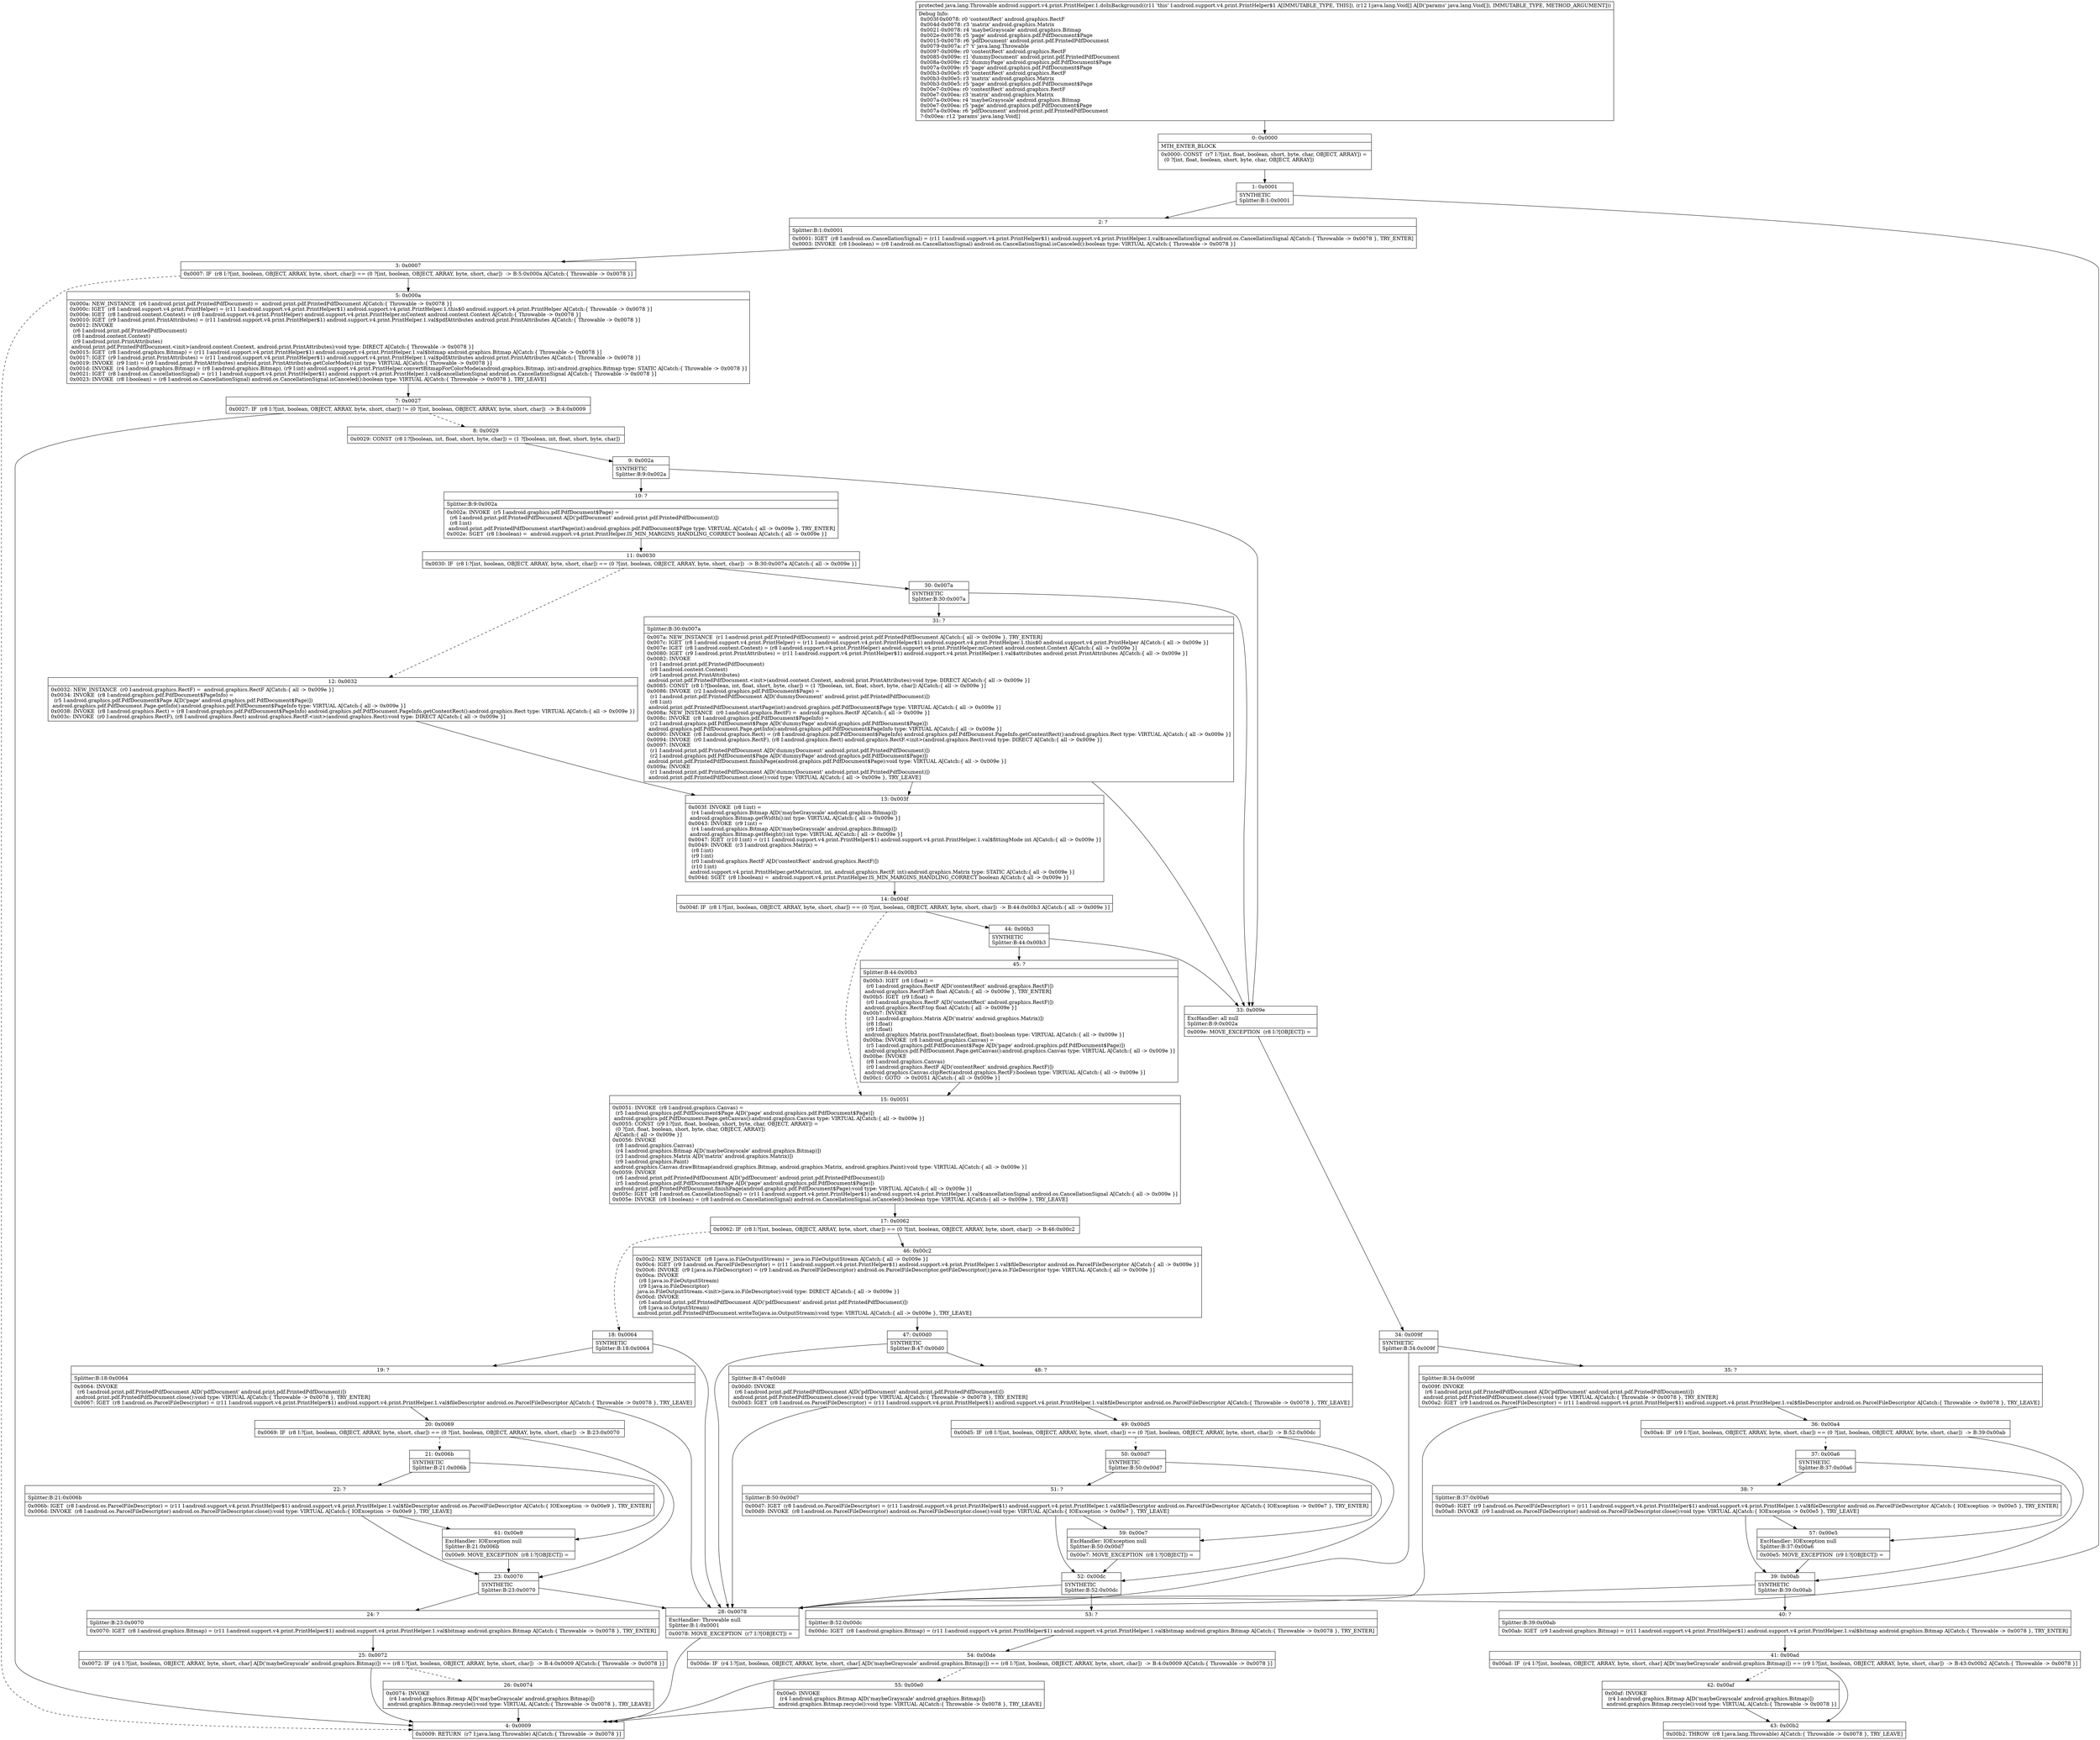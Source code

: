 digraph "CFG forandroid.support.v4.print.PrintHelper.1.doInBackground([Ljava\/lang\/Void;)Ljava\/lang\/Throwable;" {
Node_0 [shape=record,label="{0\:\ 0x0000|MTH_ENTER_BLOCK\l|0x0000: CONST  (r7 I:?[int, float, boolean, short, byte, char, OBJECT, ARRAY]) = \l  (0 ?[int, float, boolean, short, byte, char, OBJECT, ARRAY])\l \l}"];
Node_1 [shape=record,label="{1\:\ 0x0001|SYNTHETIC\lSplitter:B:1:0x0001\l}"];
Node_2 [shape=record,label="{2\:\ ?|Splitter:B:1:0x0001\l|0x0001: IGET  (r8 I:android.os.CancellationSignal) = (r11 I:android.support.v4.print.PrintHelper$1) android.support.v4.print.PrintHelper.1.val$cancellationSignal android.os.CancellationSignal A[Catch:\{ Throwable \-\> 0x0078 \}, TRY_ENTER]\l0x0003: INVOKE  (r8 I:boolean) = (r8 I:android.os.CancellationSignal) android.os.CancellationSignal.isCanceled():boolean type: VIRTUAL A[Catch:\{ Throwable \-\> 0x0078 \}]\l}"];
Node_3 [shape=record,label="{3\:\ 0x0007|0x0007: IF  (r8 I:?[int, boolean, OBJECT, ARRAY, byte, short, char]) == (0 ?[int, boolean, OBJECT, ARRAY, byte, short, char])  \-\> B:5:0x000a A[Catch:\{ Throwable \-\> 0x0078 \}]\l}"];
Node_4 [shape=record,label="{4\:\ 0x0009|0x0009: RETURN  (r7 I:java.lang.Throwable) A[Catch:\{ Throwable \-\> 0x0078 \}]\l}"];
Node_5 [shape=record,label="{5\:\ 0x000a|0x000a: NEW_INSTANCE  (r6 I:android.print.pdf.PrintedPdfDocument) =  android.print.pdf.PrintedPdfDocument A[Catch:\{ Throwable \-\> 0x0078 \}]\l0x000c: IGET  (r8 I:android.support.v4.print.PrintHelper) = (r11 I:android.support.v4.print.PrintHelper$1) android.support.v4.print.PrintHelper.1.this$0 android.support.v4.print.PrintHelper A[Catch:\{ Throwable \-\> 0x0078 \}]\l0x000e: IGET  (r8 I:android.content.Context) = (r8 I:android.support.v4.print.PrintHelper) android.support.v4.print.PrintHelper.mContext android.content.Context A[Catch:\{ Throwable \-\> 0x0078 \}]\l0x0010: IGET  (r9 I:android.print.PrintAttributes) = (r11 I:android.support.v4.print.PrintHelper$1) android.support.v4.print.PrintHelper.1.val$pdfAttributes android.print.PrintAttributes A[Catch:\{ Throwable \-\> 0x0078 \}]\l0x0012: INVOKE  \l  (r6 I:android.print.pdf.PrintedPdfDocument)\l  (r8 I:android.content.Context)\l  (r9 I:android.print.PrintAttributes)\l android.print.pdf.PrintedPdfDocument.\<init\>(android.content.Context, android.print.PrintAttributes):void type: DIRECT A[Catch:\{ Throwable \-\> 0x0078 \}]\l0x0015: IGET  (r8 I:android.graphics.Bitmap) = (r11 I:android.support.v4.print.PrintHelper$1) android.support.v4.print.PrintHelper.1.val$bitmap android.graphics.Bitmap A[Catch:\{ Throwable \-\> 0x0078 \}]\l0x0017: IGET  (r9 I:android.print.PrintAttributes) = (r11 I:android.support.v4.print.PrintHelper$1) android.support.v4.print.PrintHelper.1.val$pdfAttributes android.print.PrintAttributes A[Catch:\{ Throwable \-\> 0x0078 \}]\l0x0019: INVOKE  (r9 I:int) = (r9 I:android.print.PrintAttributes) android.print.PrintAttributes.getColorMode():int type: VIRTUAL A[Catch:\{ Throwable \-\> 0x0078 \}]\l0x001d: INVOKE  (r4 I:android.graphics.Bitmap) = (r8 I:android.graphics.Bitmap), (r9 I:int) android.support.v4.print.PrintHelper.convertBitmapForColorMode(android.graphics.Bitmap, int):android.graphics.Bitmap type: STATIC A[Catch:\{ Throwable \-\> 0x0078 \}]\l0x0021: IGET  (r8 I:android.os.CancellationSignal) = (r11 I:android.support.v4.print.PrintHelper$1) android.support.v4.print.PrintHelper.1.val$cancellationSignal android.os.CancellationSignal A[Catch:\{ Throwable \-\> 0x0078 \}]\l0x0023: INVOKE  (r8 I:boolean) = (r8 I:android.os.CancellationSignal) android.os.CancellationSignal.isCanceled():boolean type: VIRTUAL A[Catch:\{ Throwable \-\> 0x0078 \}, TRY_LEAVE]\l}"];
Node_7 [shape=record,label="{7\:\ 0x0027|0x0027: IF  (r8 I:?[int, boolean, OBJECT, ARRAY, byte, short, char]) != (0 ?[int, boolean, OBJECT, ARRAY, byte, short, char])  \-\> B:4:0x0009 \l}"];
Node_8 [shape=record,label="{8\:\ 0x0029|0x0029: CONST  (r8 I:?[boolean, int, float, short, byte, char]) = (1 ?[boolean, int, float, short, byte, char]) \l}"];
Node_9 [shape=record,label="{9\:\ 0x002a|SYNTHETIC\lSplitter:B:9:0x002a\l}"];
Node_10 [shape=record,label="{10\:\ ?|Splitter:B:9:0x002a\l|0x002a: INVOKE  (r5 I:android.graphics.pdf.PdfDocument$Page) = \l  (r6 I:android.print.pdf.PrintedPdfDocument A[D('pdfDocument' android.print.pdf.PrintedPdfDocument)])\l  (r8 I:int)\l android.print.pdf.PrintedPdfDocument.startPage(int):android.graphics.pdf.PdfDocument$Page type: VIRTUAL A[Catch:\{ all \-\> 0x009e \}, TRY_ENTER]\l0x002e: SGET  (r8 I:boolean) =  android.support.v4.print.PrintHelper.IS_MIN_MARGINS_HANDLING_CORRECT boolean A[Catch:\{ all \-\> 0x009e \}]\l}"];
Node_11 [shape=record,label="{11\:\ 0x0030|0x0030: IF  (r8 I:?[int, boolean, OBJECT, ARRAY, byte, short, char]) == (0 ?[int, boolean, OBJECT, ARRAY, byte, short, char])  \-\> B:30:0x007a A[Catch:\{ all \-\> 0x009e \}]\l}"];
Node_12 [shape=record,label="{12\:\ 0x0032|0x0032: NEW_INSTANCE  (r0 I:android.graphics.RectF) =  android.graphics.RectF A[Catch:\{ all \-\> 0x009e \}]\l0x0034: INVOKE  (r8 I:android.graphics.pdf.PdfDocument$PageInfo) = \l  (r5 I:android.graphics.pdf.PdfDocument$Page A[D('page' android.graphics.pdf.PdfDocument$Page)])\l android.graphics.pdf.PdfDocument.Page.getInfo():android.graphics.pdf.PdfDocument$PageInfo type: VIRTUAL A[Catch:\{ all \-\> 0x009e \}]\l0x0038: INVOKE  (r8 I:android.graphics.Rect) = (r8 I:android.graphics.pdf.PdfDocument$PageInfo) android.graphics.pdf.PdfDocument.PageInfo.getContentRect():android.graphics.Rect type: VIRTUAL A[Catch:\{ all \-\> 0x009e \}]\l0x003c: INVOKE  (r0 I:android.graphics.RectF), (r8 I:android.graphics.Rect) android.graphics.RectF.\<init\>(android.graphics.Rect):void type: DIRECT A[Catch:\{ all \-\> 0x009e \}]\l}"];
Node_13 [shape=record,label="{13\:\ 0x003f|0x003f: INVOKE  (r8 I:int) = \l  (r4 I:android.graphics.Bitmap A[D('maybeGrayscale' android.graphics.Bitmap)])\l android.graphics.Bitmap.getWidth():int type: VIRTUAL A[Catch:\{ all \-\> 0x009e \}]\l0x0043: INVOKE  (r9 I:int) = \l  (r4 I:android.graphics.Bitmap A[D('maybeGrayscale' android.graphics.Bitmap)])\l android.graphics.Bitmap.getHeight():int type: VIRTUAL A[Catch:\{ all \-\> 0x009e \}]\l0x0047: IGET  (r10 I:int) = (r11 I:android.support.v4.print.PrintHelper$1) android.support.v4.print.PrintHelper.1.val$fittingMode int A[Catch:\{ all \-\> 0x009e \}]\l0x0049: INVOKE  (r3 I:android.graphics.Matrix) = \l  (r8 I:int)\l  (r9 I:int)\l  (r0 I:android.graphics.RectF A[D('contentRect' android.graphics.RectF)])\l  (r10 I:int)\l android.support.v4.print.PrintHelper.getMatrix(int, int, android.graphics.RectF, int):android.graphics.Matrix type: STATIC A[Catch:\{ all \-\> 0x009e \}]\l0x004d: SGET  (r8 I:boolean) =  android.support.v4.print.PrintHelper.IS_MIN_MARGINS_HANDLING_CORRECT boolean A[Catch:\{ all \-\> 0x009e \}]\l}"];
Node_14 [shape=record,label="{14\:\ 0x004f|0x004f: IF  (r8 I:?[int, boolean, OBJECT, ARRAY, byte, short, char]) == (0 ?[int, boolean, OBJECT, ARRAY, byte, short, char])  \-\> B:44:0x00b3 A[Catch:\{ all \-\> 0x009e \}]\l}"];
Node_15 [shape=record,label="{15\:\ 0x0051|0x0051: INVOKE  (r8 I:android.graphics.Canvas) = \l  (r5 I:android.graphics.pdf.PdfDocument$Page A[D('page' android.graphics.pdf.PdfDocument$Page)])\l android.graphics.pdf.PdfDocument.Page.getCanvas():android.graphics.Canvas type: VIRTUAL A[Catch:\{ all \-\> 0x009e \}]\l0x0055: CONST  (r9 I:?[int, float, boolean, short, byte, char, OBJECT, ARRAY]) = \l  (0 ?[int, float, boolean, short, byte, char, OBJECT, ARRAY])\l A[Catch:\{ all \-\> 0x009e \}]\l0x0056: INVOKE  \l  (r8 I:android.graphics.Canvas)\l  (r4 I:android.graphics.Bitmap A[D('maybeGrayscale' android.graphics.Bitmap)])\l  (r3 I:android.graphics.Matrix A[D('matrix' android.graphics.Matrix)])\l  (r9 I:android.graphics.Paint)\l android.graphics.Canvas.drawBitmap(android.graphics.Bitmap, android.graphics.Matrix, android.graphics.Paint):void type: VIRTUAL A[Catch:\{ all \-\> 0x009e \}]\l0x0059: INVOKE  \l  (r6 I:android.print.pdf.PrintedPdfDocument A[D('pdfDocument' android.print.pdf.PrintedPdfDocument)])\l  (r5 I:android.graphics.pdf.PdfDocument$Page A[D('page' android.graphics.pdf.PdfDocument$Page)])\l android.print.pdf.PrintedPdfDocument.finishPage(android.graphics.pdf.PdfDocument$Page):void type: VIRTUAL A[Catch:\{ all \-\> 0x009e \}]\l0x005c: IGET  (r8 I:android.os.CancellationSignal) = (r11 I:android.support.v4.print.PrintHelper$1) android.support.v4.print.PrintHelper.1.val$cancellationSignal android.os.CancellationSignal A[Catch:\{ all \-\> 0x009e \}]\l0x005e: INVOKE  (r8 I:boolean) = (r8 I:android.os.CancellationSignal) android.os.CancellationSignal.isCanceled():boolean type: VIRTUAL A[Catch:\{ all \-\> 0x009e \}, TRY_LEAVE]\l}"];
Node_17 [shape=record,label="{17\:\ 0x0062|0x0062: IF  (r8 I:?[int, boolean, OBJECT, ARRAY, byte, short, char]) == (0 ?[int, boolean, OBJECT, ARRAY, byte, short, char])  \-\> B:46:0x00c2 \l}"];
Node_18 [shape=record,label="{18\:\ 0x0064|SYNTHETIC\lSplitter:B:18:0x0064\l}"];
Node_19 [shape=record,label="{19\:\ ?|Splitter:B:18:0x0064\l|0x0064: INVOKE  \l  (r6 I:android.print.pdf.PrintedPdfDocument A[D('pdfDocument' android.print.pdf.PrintedPdfDocument)])\l android.print.pdf.PrintedPdfDocument.close():void type: VIRTUAL A[Catch:\{ Throwable \-\> 0x0078 \}, TRY_ENTER]\l0x0067: IGET  (r8 I:android.os.ParcelFileDescriptor) = (r11 I:android.support.v4.print.PrintHelper$1) android.support.v4.print.PrintHelper.1.val$fileDescriptor android.os.ParcelFileDescriptor A[Catch:\{ Throwable \-\> 0x0078 \}, TRY_LEAVE]\l}"];
Node_20 [shape=record,label="{20\:\ 0x0069|0x0069: IF  (r8 I:?[int, boolean, OBJECT, ARRAY, byte, short, char]) == (0 ?[int, boolean, OBJECT, ARRAY, byte, short, char])  \-\> B:23:0x0070 \l}"];
Node_21 [shape=record,label="{21\:\ 0x006b|SYNTHETIC\lSplitter:B:21:0x006b\l}"];
Node_22 [shape=record,label="{22\:\ ?|Splitter:B:21:0x006b\l|0x006b: IGET  (r8 I:android.os.ParcelFileDescriptor) = (r11 I:android.support.v4.print.PrintHelper$1) android.support.v4.print.PrintHelper.1.val$fileDescriptor android.os.ParcelFileDescriptor A[Catch:\{ IOException \-\> 0x00e9 \}, TRY_ENTER]\l0x006d: INVOKE  (r8 I:android.os.ParcelFileDescriptor) android.os.ParcelFileDescriptor.close():void type: VIRTUAL A[Catch:\{ IOException \-\> 0x00e9 \}, TRY_LEAVE]\l}"];
Node_23 [shape=record,label="{23\:\ 0x0070|SYNTHETIC\lSplitter:B:23:0x0070\l}"];
Node_24 [shape=record,label="{24\:\ ?|Splitter:B:23:0x0070\l|0x0070: IGET  (r8 I:android.graphics.Bitmap) = (r11 I:android.support.v4.print.PrintHelper$1) android.support.v4.print.PrintHelper.1.val$bitmap android.graphics.Bitmap A[Catch:\{ Throwable \-\> 0x0078 \}, TRY_ENTER]\l}"];
Node_25 [shape=record,label="{25\:\ 0x0072|0x0072: IF  (r4 I:?[int, boolean, OBJECT, ARRAY, byte, short, char] A[D('maybeGrayscale' android.graphics.Bitmap)]) == (r8 I:?[int, boolean, OBJECT, ARRAY, byte, short, char])  \-\> B:4:0x0009 A[Catch:\{ Throwable \-\> 0x0078 \}]\l}"];
Node_26 [shape=record,label="{26\:\ 0x0074|0x0074: INVOKE  \l  (r4 I:android.graphics.Bitmap A[D('maybeGrayscale' android.graphics.Bitmap)])\l android.graphics.Bitmap.recycle():void type: VIRTUAL A[Catch:\{ Throwable \-\> 0x0078 \}, TRY_LEAVE]\l}"];
Node_28 [shape=record,label="{28\:\ 0x0078|ExcHandler: Throwable null\lSplitter:B:1:0x0001\l|0x0078: MOVE_EXCEPTION  (r7 I:?[OBJECT]) =  \l}"];
Node_30 [shape=record,label="{30\:\ 0x007a|SYNTHETIC\lSplitter:B:30:0x007a\l}"];
Node_31 [shape=record,label="{31\:\ ?|Splitter:B:30:0x007a\l|0x007a: NEW_INSTANCE  (r1 I:android.print.pdf.PrintedPdfDocument) =  android.print.pdf.PrintedPdfDocument A[Catch:\{ all \-\> 0x009e \}, TRY_ENTER]\l0x007c: IGET  (r8 I:android.support.v4.print.PrintHelper) = (r11 I:android.support.v4.print.PrintHelper$1) android.support.v4.print.PrintHelper.1.this$0 android.support.v4.print.PrintHelper A[Catch:\{ all \-\> 0x009e \}]\l0x007e: IGET  (r8 I:android.content.Context) = (r8 I:android.support.v4.print.PrintHelper) android.support.v4.print.PrintHelper.mContext android.content.Context A[Catch:\{ all \-\> 0x009e \}]\l0x0080: IGET  (r9 I:android.print.PrintAttributes) = (r11 I:android.support.v4.print.PrintHelper$1) android.support.v4.print.PrintHelper.1.val$attributes android.print.PrintAttributes A[Catch:\{ all \-\> 0x009e \}]\l0x0082: INVOKE  \l  (r1 I:android.print.pdf.PrintedPdfDocument)\l  (r8 I:android.content.Context)\l  (r9 I:android.print.PrintAttributes)\l android.print.pdf.PrintedPdfDocument.\<init\>(android.content.Context, android.print.PrintAttributes):void type: DIRECT A[Catch:\{ all \-\> 0x009e \}]\l0x0085: CONST  (r8 I:?[boolean, int, float, short, byte, char]) = (1 ?[boolean, int, float, short, byte, char]) A[Catch:\{ all \-\> 0x009e \}]\l0x0086: INVOKE  (r2 I:android.graphics.pdf.PdfDocument$Page) = \l  (r1 I:android.print.pdf.PrintedPdfDocument A[D('dummyDocument' android.print.pdf.PrintedPdfDocument)])\l  (r8 I:int)\l android.print.pdf.PrintedPdfDocument.startPage(int):android.graphics.pdf.PdfDocument$Page type: VIRTUAL A[Catch:\{ all \-\> 0x009e \}]\l0x008a: NEW_INSTANCE  (r0 I:android.graphics.RectF) =  android.graphics.RectF A[Catch:\{ all \-\> 0x009e \}]\l0x008c: INVOKE  (r8 I:android.graphics.pdf.PdfDocument$PageInfo) = \l  (r2 I:android.graphics.pdf.PdfDocument$Page A[D('dummyPage' android.graphics.pdf.PdfDocument$Page)])\l android.graphics.pdf.PdfDocument.Page.getInfo():android.graphics.pdf.PdfDocument$PageInfo type: VIRTUAL A[Catch:\{ all \-\> 0x009e \}]\l0x0090: INVOKE  (r8 I:android.graphics.Rect) = (r8 I:android.graphics.pdf.PdfDocument$PageInfo) android.graphics.pdf.PdfDocument.PageInfo.getContentRect():android.graphics.Rect type: VIRTUAL A[Catch:\{ all \-\> 0x009e \}]\l0x0094: INVOKE  (r0 I:android.graphics.RectF), (r8 I:android.graphics.Rect) android.graphics.RectF.\<init\>(android.graphics.Rect):void type: DIRECT A[Catch:\{ all \-\> 0x009e \}]\l0x0097: INVOKE  \l  (r1 I:android.print.pdf.PrintedPdfDocument A[D('dummyDocument' android.print.pdf.PrintedPdfDocument)])\l  (r2 I:android.graphics.pdf.PdfDocument$Page A[D('dummyPage' android.graphics.pdf.PdfDocument$Page)])\l android.print.pdf.PrintedPdfDocument.finishPage(android.graphics.pdf.PdfDocument$Page):void type: VIRTUAL A[Catch:\{ all \-\> 0x009e \}]\l0x009a: INVOKE  \l  (r1 I:android.print.pdf.PrintedPdfDocument A[D('dummyDocument' android.print.pdf.PrintedPdfDocument)])\l android.print.pdf.PrintedPdfDocument.close():void type: VIRTUAL A[Catch:\{ all \-\> 0x009e \}, TRY_LEAVE]\l}"];
Node_33 [shape=record,label="{33\:\ 0x009e|ExcHandler: all null\lSplitter:B:9:0x002a\l|0x009e: MOVE_EXCEPTION  (r8 I:?[OBJECT]) =  \l}"];
Node_34 [shape=record,label="{34\:\ 0x009f|SYNTHETIC\lSplitter:B:34:0x009f\l}"];
Node_35 [shape=record,label="{35\:\ ?|Splitter:B:34:0x009f\l|0x009f: INVOKE  \l  (r6 I:android.print.pdf.PrintedPdfDocument A[D('pdfDocument' android.print.pdf.PrintedPdfDocument)])\l android.print.pdf.PrintedPdfDocument.close():void type: VIRTUAL A[Catch:\{ Throwable \-\> 0x0078 \}, TRY_ENTER]\l0x00a2: IGET  (r9 I:android.os.ParcelFileDescriptor) = (r11 I:android.support.v4.print.PrintHelper$1) android.support.v4.print.PrintHelper.1.val$fileDescriptor android.os.ParcelFileDescriptor A[Catch:\{ Throwable \-\> 0x0078 \}, TRY_LEAVE]\l}"];
Node_36 [shape=record,label="{36\:\ 0x00a4|0x00a4: IF  (r9 I:?[int, boolean, OBJECT, ARRAY, byte, short, char]) == (0 ?[int, boolean, OBJECT, ARRAY, byte, short, char])  \-\> B:39:0x00ab \l}"];
Node_37 [shape=record,label="{37\:\ 0x00a6|SYNTHETIC\lSplitter:B:37:0x00a6\l}"];
Node_38 [shape=record,label="{38\:\ ?|Splitter:B:37:0x00a6\l|0x00a6: IGET  (r9 I:android.os.ParcelFileDescriptor) = (r11 I:android.support.v4.print.PrintHelper$1) android.support.v4.print.PrintHelper.1.val$fileDescriptor android.os.ParcelFileDescriptor A[Catch:\{ IOException \-\> 0x00e5 \}, TRY_ENTER]\l0x00a8: INVOKE  (r9 I:android.os.ParcelFileDescriptor) android.os.ParcelFileDescriptor.close():void type: VIRTUAL A[Catch:\{ IOException \-\> 0x00e5 \}, TRY_LEAVE]\l}"];
Node_39 [shape=record,label="{39\:\ 0x00ab|SYNTHETIC\lSplitter:B:39:0x00ab\l}"];
Node_40 [shape=record,label="{40\:\ ?|Splitter:B:39:0x00ab\l|0x00ab: IGET  (r9 I:android.graphics.Bitmap) = (r11 I:android.support.v4.print.PrintHelper$1) android.support.v4.print.PrintHelper.1.val$bitmap android.graphics.Bitmap A[Catch:\{ Throwable \-\> 0x0078 \}, TRY_ENTER]\l}"];
Node_41 [shape=record,label="{41\:\ 0x00ad|0x00ad: IF  (r4 I:?[int, boolean, OBJECT, ARRAY, byte, short, char] A[D('maybeGrayscale' android.graphics.Bitmap)]) == (r9 I:?[int, boolean, OBJECT, ARRAY, byte, short, char])  \-\> B:43:0x00b2 A[Catch:\{ Throwable \-\> 0x0078 \}]\l}"];
Node_42 [shape=record,label="{42\:\ 0x00af|0x00af: INVOKE  \l  (r4 I:android.graphics.Bitmap A[D('maybeGrayscale' android.graphics.Bitmap)])\l android.graphics.Bitmap.recycle():void type: VIRTUAL A[Catch:\{ Throwable \-\> 0x0078 \}]\l}"];
Node_43 [shape=record,label="{43\:\ 0x00b2|0x00b2: THROW  (r8 I:java.lang.Throwable) A[Catch:\{ Throwable \-\> 0x0078 \}, TRY_LEAVE]\l}"];
Node_44 [shape=record,label="{44\:\ 0x00b3|SYNTHETIC\lSplitter:B:44:0x00b3\l}"];
Node_45 [shape=record,label="{45\:\ ?|Splitter:B:44:0x00b3\l|0x00b3: IGET  (r8 I:float) = \l  (r0 I:android.graphics.RectF A[D('contentRect' android.graphics.RectF)])\l android.graphics.RectF.left float A[Catch:\{ all \-\> 0x009e \}, TRY_ENTER]\l0x00b5: IGET  (r9 I:float) = \l  (r0 I:android.graphics.RectF A[D('contentRect' android.graphics.RectF)])\l android.graphics.RectF.top float A[Catch:\{ all \-\> 0x009e \}]\l0x00b7: INVOKE  \l  (r3 I:android.graphics.Matrix A[D('matrix' android.graphics.Matrix)])\l  (r8 I:float)\l  (r9 I:float)\l android.graphics.Matrix.postTranslate(float, float):boolean type: VIRTUAL A[Catch:\{ all \-\> 0x009e \}]\l0x00ba: INVOKE  (r8 I:android.graphics.Canvas) = \l  (r5 I:android.graphics.pdf.PdfDocument$Page A[D('page' android.graphics.pdf.PdfDocument$Page)])\l android.graphics.pdf.PdfDocument.Page.getCanvas():android.graphics.Canvas type: VIRTUAL A[Catch:\{ all \-\> 0x009e \}]\l0x00be: INVOKE  \l  (r8 I:android.graphics.Canvas)\l  (r0 I:android.graphics.RectF A[D('contentRect' android.graphics.RectF)])\l android.graphics.Canvas.clipRect(android.graphics.RectF):boolean type: VIRTUAL A[Catch:\{ all \-\> 0x009e \}]\l0x00c1: GOTO  \-\> 0x0051 A[Catch:\{ all \-\> 0x009e \}]\l}"];
Node_46 [shape=record,label="{46\:\ 0x00c2|0x00c2: NEW_INSTANCE  (r8 I:java.io.FileOutputStream) =  java.io.FileOutputStream A[Catch:\{ all \-\> 0x009e \}]\l0x00c4: IGET  (r9 I:android.os.ParcelFileDescriptor) = (r11 I:android.support.v4.print.PrintHelper$1) android.support.v4.print.PrintHelper.1.val$fileDescriptor android.os.ParcelFileDescriptor A[Catch:\{ all \-\> 0x009e \}]\l0x00c6: INVOKE  (r9 I:java.io.FileDescriptor) = (r9 I:android.os.ParcelFileDescriptor) android.os.ParcelFileDescriptor.getFileDescriptor():java.io.FileDescriptor type: VIRTUAL A[Catch:\{ all \-\> 0x009e \}]\l0x00ca: INVOKE  \l  (r8 I:java.io.FileOutputStream)\l  (r9 I:java.io.FileDescriptor)\l java.io.FileOutputStream.\<init\>(java.io.FileDescriptor):void type: DIRECT A[Catch:\{ all \-\> 0x009e \}]\l0x00cd: INVOKE  \l  (r6 I:android.print.pdf.PrintedPdfDocument A[D('pdfDocument' android.print.pdf.PrintedPdfDocument)])\l  (r8 I:java.io.OutputStream)\l android.print.pdf.PrintedPdfDocument.writeTo(java.io.OutputStream):void type: VIRTUAL A[Catch:\{ all \-\> 0x009e \}, TRY_LEAVE]\l}"];
Node_47 [shape=record,label="{47\:\ 0x00d0|SYNTHETIC\lSplitter:B:47:0x00d0\l}"];
Node_48 [shape=record,label="{48\:\ ?|Splitter:B:47:0x00d0\l|0x00d0: INVOKE  \l  (r6 I:android.print.pdf.PrintedPdfDocument A[D('pdfDocument' android.print.pdf.PrintedPdfDocument)])\l android.print.pdf.PrintedPdfDocument.close():void type: VIRTUAL A[Catch:\{ Throwable \-\> 0x0078 \}, TRY_ENTER]\l0x00d3: IGET  (r8 I:android.os.ParcelFileDescriptor) = (r11 I:android.support.v4.print.PrintHelper$1) android.support.v4.print.PrintHelper.1.val$fileDescriptor android.os.ParcelFileDescriptor A[Catch:\{ Throwable \-\> 0x0078 \}, TRY_LEAVE]\l}"];
Node_49 [shape=record,label="{49\:\ 0x00d5|0x00d5: IF  (r8 I:?[int, boolean, OBJECT, ARRAY, byte, short, char]) == (0 ?[int, boolean, OBJECT, ARRAY, byte, short, char])  \-\> B:52:0x00dc \l}"];
Node_50 [shape=record,label="{50\:\ 0x00d7|SYNTHETIC\lSplitter:B:50:0x00d7\l}"];
Node_51 [shape=record,label="{51\:\ ?|Splitter:B:50:0x00d7\l|0x00d7: IGET  (r8 I:android.os.ParcelFileDescriptor) = (r11 I:android.support.v4.print.PrintHelper$1) android.support.v4.print.PrintHelper.1.val$fileDescriptor android.os.ParcelFileDescriptor A[Catch:\{ IOException \-\> 0x00e7 \}, TRY_ENTER]\l0x00d9: INVOKE  (r8 I:android.os.ParcelFileDescriptor) android.os.ParcelFileDescriptor.close():void type: VIRTUAL A[Catch:\{ IOException \-\> 0x00e7 \}, TRY_LEAVE]\l}"];
Node_52 [shape=record,label="{52\:\ 0x00dc|SYNTHETIC\lSplitter:B:52:0x00dc\l}"];
Node_53 [shape=record,label="{53\:\ ?|Splitter:B:52:0x00dc\l|0x00dc: IGET  (r8 I:android.graphics.Bitmap) = (r11 I:android.support.v4.print.PrintHelper$1) android.support.v4.print.PrintHelper.1.val$bitmap android.graphics.Bitmap A[Catch:\{ Throwable \-\> 0x0078 \}, TRY_ENTER]\l}"];
Node_54 [shape=record,label="{54\:\ 0x00de|0x00de: IF  (r4 I:?[int, boolean, OBJECT, ARRAY, byte, short, char] A[D('maybeGrayscale' android.graphics.Bitmap)]) == (r8 I:?[int, boolean, OBJECT, ARRAY, byte, short, char])  \-\> B:4:0x0009 A[Catch:\{ Throwable \-\> 0x0078 \}]\l}"];
Node_55 [shape=record,label="{55\:\ 0x00e0|0x00e0: INVOKE  \l  (r4 I:android.graphics.Bitmap A[D('maybeGrayscale' android.graphics.Bitmap)])\l android.graphics.Bitmap.recycle():void type: VIRTUAL A[Catch:\{ Throwable \-\> 0x0078 \}, TRY_LEAVE]\l}"];
Node_57 [shape=record,label="{57\:\ 0x00e5|ExcHandler: IOException null\lSplitter:B:37:0x00a6\l|0x00e5: MOVE_EXCEPTION  (r9 I:?[OBJECT]) =  \l}"];
Node_59 [shape=record,label="{59\:\ 0x00e7|ExcHandler: IOException null\lSplitter:B:50:0x00d7\l|0x00e7: MOVE_EXCEPTION  (r8 I:?[OBJECT]) =  \l}"];
Node_61 [shape=record,label="{61\:\ 0x00e9|ExcHandler: IOException null\lSplitter:B:21:0x006b\l|0x00e9: MOVE_EXCEPTION  (r8 I:?[OBJECT]) =  \l}"];
MethodNode[shape=record,label="{protected java.lang.Throwable android.support.v4.print.PrintHelper.1.doInBackground((r11 'this' I:android.support.v4.print.PrintHelper$1 A[IMMUTABLE_TYPE, THIS]), (r12 I:java.lang.Void[] A[D('params' java.lang.Void[]), IMMUTABLE_TYPE, METHOD_ARGUMENT]))  | Debug Info:\l  0x003f\-0x0078: r0 'contentRect' android.graphics.RectF\l  0x004d\-0x0078: r3 'matrix' android.graphics.Matrix\l  0x0021\-0x0078: r4 'maybeGrayscale' android.graphics.Bitmap\l  0x002e\-0x0078: r5 'page' android.graphics.pdf.PdfDocument$Page\l  0x0015\-0x0078: r6 'pdfDocument' android.print.pdf.PrintedPdfDocument\l  0x0079\-0x007a: r7 't' java.lang.Throwable\l  0x0097\-0x009e: r0 'contentRect' android.graphics.RectF\l  0x0085\-0x009e: r1 'dummyDocument' android.print.pdf.PrintedPdfDocument\l  0x008a\-0x009e: r2 'dummyPage' android.graphics.pdf.PdfDocument$Page\l  0x007a\-0x009e: r5 'page' android.graphics.pdf.PdfDocument$Page\l  0x00b3\-0x00e5: r0 'contentRect' android.graphics.RectF\l  0x00b3\-0x00e5: r3 'matrix' android.graphics.Matrix\l  0x00b3\-0x00e5: r5 'page' android.graphics.pdf.PdfDocument$Page\l  0x00e7\-0x00ea: r0 'contentRect' android.graphics.RectF\l  0x00e7\-0x00ea: r3 'matrix' android.graphics.Matrix\l  0x007a\-0x00ea: r4 'maybeGrayscale' android.graphics.Bitmap\l  0x00e7\-0x00ea: r5 'page' android.graphics.pdf.PdfDocument$Page\l  0x007a\-0x00ea: r6 'pdfDocument' android.print.pdf.PrintedPdfDocument\l  ?\-0x00ea: r12 'params' java.lang.Void[]\l}"];
MethodNode -> Node_0;
Node_0 -> Node_1;
Node_1 -> Node_2;
Node_1 -> Node_28;
Node_2 -> Node_3;
Node_3 -> Node_4[style=dashed];
Node_3 -> Node_5;
Node_5 -> Node_7;
Node_7 -> Node_4;
Node_7 -> Node_8[style=dashed];
Node_8 -> Node_9;
Node_9 -> Node_10;
Node_9 -> Node_33;
Node_10 -> Node_11;
Node_11 -> Node_12[style=dashed];
Node_11 -> Node_30;
Node_12 -> Node_13;
Node_13 -> Node_14;
Node_14 -> Node_15[style=dashed];
Node_14 -> Node_44;
Node_15 -> Node_17;
Node_17 -> Node_18[style=dashed];
Node_17 -> Node_46;
Node_18 -> Node_19;
Node_18 -> Node_28;
Node_19 -> Node_20;
Node_19 -> Node_28;
Node_20 -> Node_21[style=dashed];
Node_20 -> Node_23;
Node_21 -> Node_22;
Node_21 -> Node_61;
Node_22 -> Node_23;
Node_22 -> Node_61;
Node_23 -> Node_24;
Node_23 -> Node_28;
Node_24 -> Node_25;
Node_25 -> Node_4;
Node_25 -> Node_26[style=dashed];
Node_26 -> Node_4;
Node_28 -> Node_4;
Node_30 -> Node_31;
Node_30 -> Node_33;
Node_31 -> Node_33;
Node_31 -> Node_13;
Node_33 -> Node_34;
Node_34 -> Node_35;
Node_34 -> Node_28;
Node_35 -> Node_36;
Node_35 -> Node_28;
Node_36 -> Node_37[style=dashed];
Node_36 -> Node_39;
Node_37 -> Node_38;
Node_37 -> Node_57;
Node_38 -> Node_39;
Node_38 -> Node_57;
Node_39 -> Node_40;
Node_39 -> Node_28;
Node_40 -> Node_41;
Node_41 -> Node_42[style=dashed];
Node_41 -> Node_43;
Node_42 -> Node_43;
Node_44 -> Node_45;
Node_44 -> Node_33;
Node_45 -> Node_15;
Node_46 -> Node_47;
Node_47 -> Node_48;
Node_47 -> Node_28;
Node_48 -> Node_49;
Node_48 -> Node_28;
Node_49 -> Node_50[style=dashed];
Node_49 -> Node_52;
Node_50 -> Node_51;
Node_50 -> Node_59;
Node_51 -> Node_52;
Node_51 -> Node_59;
Node_52 -> Node_53;
Node_52 -> Node_28;
Node_53 -> Node_54;
Node_54 -> Node_4;
Node_54 -> Node_55[style=dashed];
Node_55 -> Node_4;
Node_57 -> Node_39;
Node_59 -> Node_52;
Node_61 -> Node_23;
}

